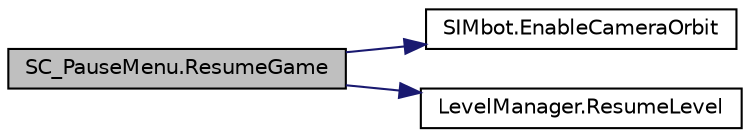 digraph "SC_PauseMenu.ResumeGame"
{
 // LATEX_PDF_SIZE
  edge [fontname="Helvetica",fontsize="10",labelfontname="Helvetica",labelfontsize="10"];
  node [fontname="Helvetica",fontsize="10",shape=record];
  rankdir="LR";
  Node1 [label="SC_PauseMenu.ResumeGame",height=0.2,width=0.4,color="black", fillcolor="grey75", style="filled", fontcolor="black",tooltip=" "];
  Node1 -> Node2 [color="midnightblue",fontsize="10",style="solid",fontname="Helvetica"];
  Node2 [label="SIMbot.EnableCameraOrbit",height=0.2,width=0.4,color="black", fillcolor="white", style="filled",URL="$class_s_i_mbot.html#a680439d57c17c17cfee3f66c1cce7277",tooltip=" "];
  Node1 -> Node3 [color="midnightblue",fontsize="10",style="solid",fontname="Helvetica"];
  Node3 [label="LevelManager.ResumeLevel",height=0.2,width=0.4,color="black", fillcolor="white", style="filled",URL="$class_level_manager.html#a78d12dff50e8767a42457104bf39d325",tooltip="Resumes the level."];
}
